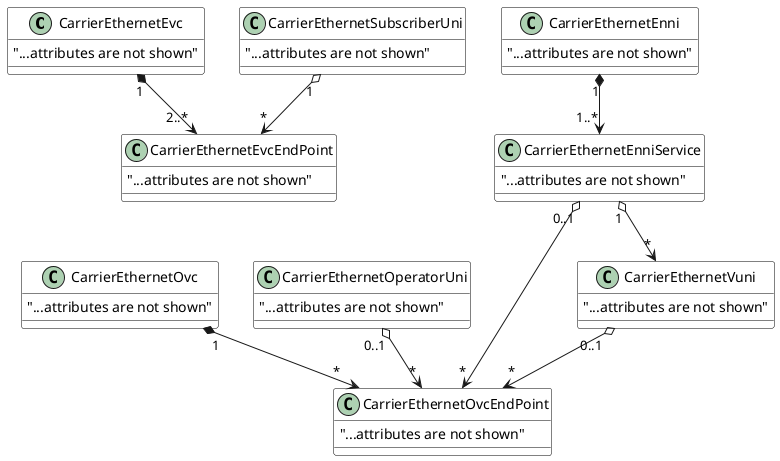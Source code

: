 @startuml
skinparam {
    ClassBackgroundColor White
    ClassBorderColor Black
}

class CarrierEthernetEvc {
    "...attributes are not shown"
}

class CarrierEthernetEvcEndPoint {
    "...attributes are not shown"
}

class CarrierEthernetSubscriberUni {
    "...attributes are not shown"
}

class CarrierEthernetOvc {
    "...attributes are not shown"
}

class CarrierEthernetOvcEndPoint {
    "...attributes are not shown"
}

class CarrierEthernetOperatorUni {
    "...attributes are not shown"
}

class CarrierEthernetEnniService {
    "...attributes are not shown"
}

class CarrierEthernetEnni {
    "...attributes are not shown"
}

class CarrierEthernetVuni {
    "...attributes are not shown"
}

CarrierEthernetEvc "1" *-->"2..*" CarrierEthernetEvcEndPoint
CarrierEthernetSubscriberUni "1" o-->"*" CarrierEthernetEvcEndPoint
CarrierEthernetOvc "1" *-->"*" CarrierEthernetOvcEndPoint
CarrierEthernetOperatorUni "0..1" o-->"*" CarrierEthernetOvcEndPoint
CarrierEthernetEnniService "0..1" o-->"*" CarrierEthernetOvcEndPoint
CarrierEthernetVuni "0..1" o-->"*" CarrierEthernetOvcEndPoint
CarrierEthernetEnni "1" *-->"1..*" CarrierEthernetEnniService
CarrierEthernetEnniService "1" o-->"*" CarrierEthernetVuni

@enduml